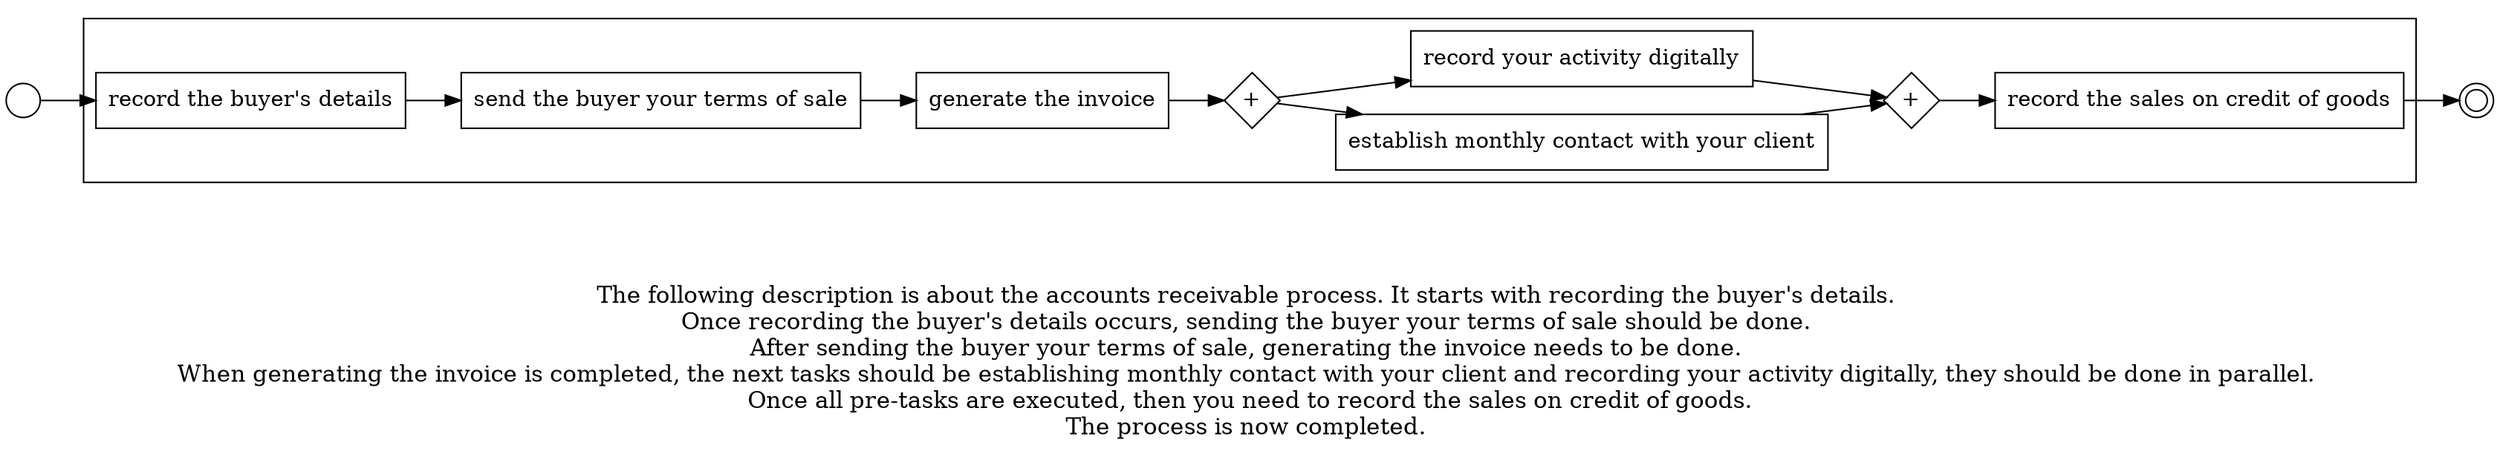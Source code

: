 digraph accounts_receivable_process_172 {
	graph [rankdir=LR]
	START_NODE [label="" shape=circle width=0.3]
	subgraph CLUSTER_0 {
		"record the buyer's details" [shape=box]
		"send the buyer your terms of sale" [shape=box]
		"record the buyer's details" -> "send the buyer your terms of sale"
		"generate the invoice" [shape=box]
		"send the buyer your terms of sale" -> "generate the invoice"
		"AND_SPLIT--4. Tracking_7T6Q" [label="+" fixedsize=true shape=diamond width=0.5]
		"generate the invoice" -> "AND_SPLIT--4. Tracking_7T6Q"
		"establish monthly contact with your client" [shape=box]
		"AND_SPLIT--4. Tracking_7T6Q" -> "establish monthly contact with your client"
		"record your activity digitally" [shape=box]
		"AND_SPLIT--4. Tracking_7T6Q" -> "record your activity digitally"
		"AND_JOIN--4. Tracking_7T6Q" [label="+" fixedsize=true shape=diamond width=0.5]
		"establish monthly contact with your client" -> "AND_JOIN--4. Tracking_7T6Q"
		"record your activity digitally" -> "AND_JOIN--4. Tracking_7T6Q"
		"record the sales on credit of goods" [shape=box]
		"AND_JOIN--4. Tracking_7T6Q" -> "record the sales on credit of goods"
	}
	START_NODE -> "record the buyer's details"
	END_NODE [label="" shape=doublecircle width=0.2]
	"record the sales on credit of goods" -> END_NODE
	fontsize=15 label="\n\n
The following description is about the accounts receivable process. It starts with recording the buyer's details. 
Once recording the buyer's details occurs, sending the buyer your terms of sale should be done. 
After sending the buyer your terms of sale, generating the invoice needs to be done. 
When generating the invoice is completed, the next tasks should be establishing monthly contact with your client and recording your activity digitally, they should be done in parallel. 
Once all pre-tasks are executed, then you need to record the sales on credit of goods.
The process is now completed. 
"
}
